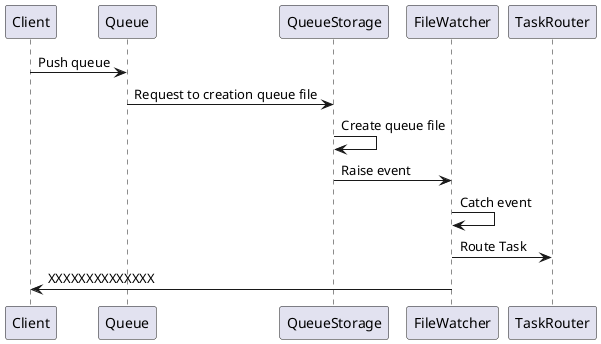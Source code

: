 @startuml Sequence-Consume
 

Client -> Queue: Push queue
Queue -> QueueStorage: Request to creation queue file
QueueStorage -> QueueStorage: Create queue file
QueueStorage -> FileWatcher: Raise event
FileWatcher -> FileWatcher: Catch event
FileWatcher -> TaskRouter: Route Task
FileWatcher -> Client: XXXXXXXXXXXXXX



' Alice -> Bob: Authentication Request
' Bob --> Alice: Authentication Response
' Alice -> Bob: Another authentication Request
' Alice <-- Bob: Another authentication Response
 
@enduml